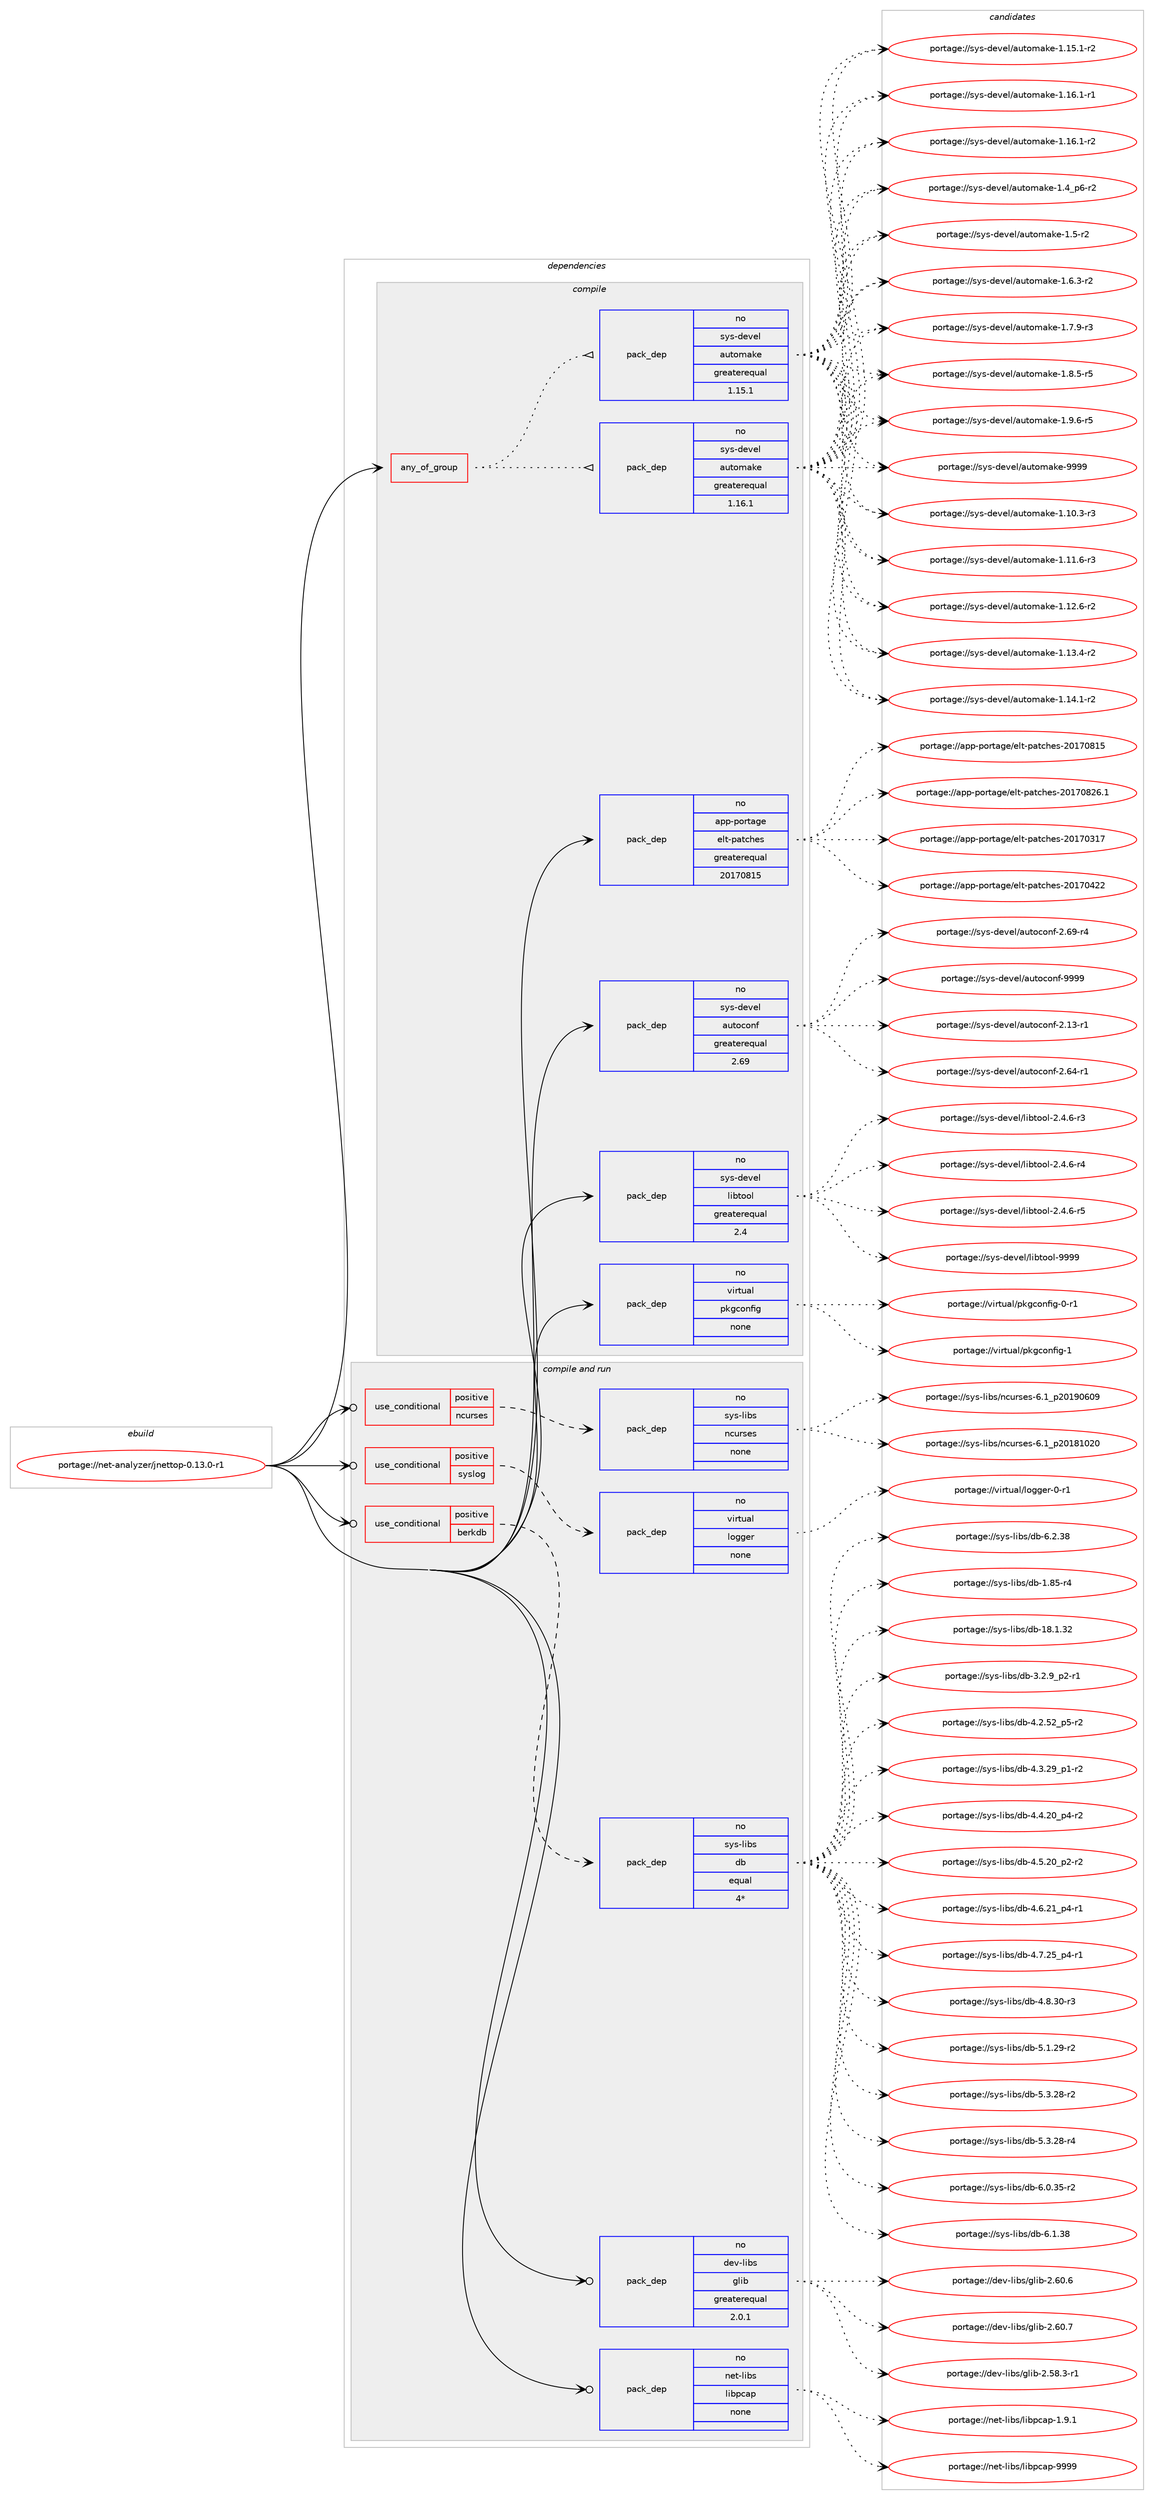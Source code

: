 digraph prolog {

# *************
# Graph options
# *************

newrank=true;
concentrate=true;
compound=true;
graph [rankdir=LR,fontname=Helvetica,fontsize=10,ranksep=1.5];#, ranksep=2.5, nodesep=0.2];
edge  [arrowhead=vee];
node  [fontname=Helvetica,fontsize=10];

# **********
# The ebuild
# **********

subgraph cluster_leftcol {
color=gray;
rank=same;
label=<<i>ebuild</i>>;
id [label="portage://net-analyzer/jnettop-0.13.0-r1", color=red, width=4, href="../net-analyzer/jnettop-0.13.0-r1.svg"];
}

# ****************
# The dependencies
# ****************

subgraph cluster_midcol {
color=gray;
label=<<i>dependencies</i>>;
subgraph cluster_compile {
fillcolor="#eeeeee";
style=filled;
label=<<i>compile</i>>;
subgraph any5529 {
dependency345844 [label=<<TABLE BORDER="0" CELLBORDER="1" CELLSPACING="0" CELLPADDING="4"><TR><TD CELLPADDING="10">any_of_group</TD></TR></TABLE>>, shape=none, color=red];subgraph pack253887 {
dependency345845 [label=<<TABLE BORDER="0" CELLBORDER="1" CELLSPACING="0" CELLPADDING="4" WIDTH="220"><TR><TD ROWSPAN="6" CELLPADDING="30">pack_dep</TD></TR><TR><TD WIDTH="110">no</TD></TR><TR><TD>sys-devel</TD></TR><TR><TD>automake</TD></TR><TR><TD>greaterequal</TD></TR><TR><TD>1.16.1</TD></TR></TABLE>>, shape=none, color=blue];
}
dependency345844:e -> dependency345845:w [weight=20,style="dotted",arrowhead="oinv"];
subgraph pack253888 {
dependency345846 [label=<<TABLE BORDER="0" CELLBORDER="1" CELLSPACING="0" CELLPADDING="4" WIDTH="220"><TR><TD ROWSPAN="6" CELLPADDING="30">pack_dep</TD></TR><TR><TD WIDTH="110">no</TD></TR><TR><TD>sys-devel</TD></TR><TR><TD>automake</TD></TR><TR><TD>greaterequal</TD></TR><TR><TD>1.15.1</TD></TR></TABLE>>, shape=none, color=blue];
}
dependency345844:e -> dependency345846:w [weight=20,style="dotted",arrowhead="oinv"];
}
id:e -> dependency345844:w [weight=20,style="solid",arrowhead="vee"];
subgraph pack253889 {
dependency345847 [label=<<TABLE BORDER="0" CELLBORDER="1" CELLSPACING="0" CELLPADDING="4" WIDTH="220"><TR><TD ROWSPAN="6" CELLPADDING="30">pack_dep</TD></TR><TR><TD WIDTH="110">no</TD></TR><TR><TD>app-portage</TD></TR><TR><TD>elt-patches</TD></TR><TR><TD>greaterequal</TD></TR><TR><TD>20170815</TD></TR></TABLE>>, shape=none, color=blue];
}
id:e -> dependency345847:w [weight=20,style="solid",arrowhead="vee"];
subgraph pack253890 {
dependency345848 [label=<<TABLE BORDER="0" CELLBORDER="1" CELLSPACING="0" CELLPADDING="4" WIDTH="220"><TR><TD ROWSPAN="6" CELLPADDING="30">pack_dep</TD></TR><TR><TD WIDTH="110">no</TD></TR><TR><TD>sys-devel</TD></TR><TR><TD>autoconf</TD></TR><TR><TD>greaterequal</TD></TR><TR><TD>2.69</TD></TR></TABLE>>, shape=none, color=blue];
}
id:e -> dependency345848:w [weight=20,style="solid",arrowhead="vee"];
subgraph pack253891 {
dependency345849 [label=<<TABLE BORDER="0" CELLBORDER="1" CELLSPACING="0" CELLPADDING="4" WIDTH="220"><TR><TD ROWSPAN="6" CELLPADDING="30">pack_dep</TD></TR><TR><TD WIDTH="110">no</TD></TR><TR><TD>sys-devel</TD></TR><TR><TD>libtool</TD></TR><TR><TD>greaterequal</TD></TR><TR><TD>2.4</TD></TR></TABLE>>, shape=none, color=blue];
}
id:e -> dependency345849:w [weight=20,style="solid",arrowhead="vee"];
subgraph pack253892 {
dependency345850 [label=<<TABLE BORDER="0" CELLBORDER="1" CELLSPACING="0" CELLPADDING="4" WIDTH="220"><TR><TD ROWSPAN="6" CELLPADDING="30">pack_dep</TD></TR><TR><TD WIDTH="110">no</TD></TR><TR><TD>virtual</TD></TR><TR><TD>pkgconfig</TD></TR><TR><TD>none</TD></TR><TR><TD></TD></TR></TABLE>>, shape=none, color=blue];
}
id:e -> dependency345850:w [weight=20,style="solid",arrowhead="vee"];
}
subgraph cluster_compileandrun {
fillcolor="#eeeeee";
style=filled;
label=<<i>compile and run</i>>;
subgraph cond86283 {
dependency345851 [label=<<TABLE BORDER="0" CELLBORDER="1" CELLSPACING="0" CELLPADDING="4"><TR><TD ROWSPAN="3" CELLPADDING="10">use_conditional</TD></TR><TR><TD>positive</TD></TR><TR><TD>berkdb</TD></TR></TABLE>>, shape=none, color=red];
subgraph pack253893 {
dependency345852 [label=<<TABLE BORDER="0" CELLBORDER="1" CELLSPACING="0" CELLPADDING="4" WIDTH="220"><TR><TD ROWSPAN="6" CELLPADDING="30">pack_dep</TD></TR><TR><TD WIDTH="110">no</TD></TR><TR><TD>sys-libs</TD></TR><TR><TD>db</TD></TR><TR><TD>equal</TD></TR><TR><TD>4*</TD></TR></TABLE>>, shape=none, color=blue];
}
dependency345851:e -> dependency345852:w [weight=20,style="dashed",arrowhead="vee"];
}
id:e -> dependency345851:w [weight=20,style="solid",arrowhead="odotvee"];
subgraph cond86284 {
dependency345853 [label=<<TABLE BORDER="0" CELLBORDER="1" CELLSPACING="0" CELLPADDING="4"><TR><TD ROWSPAN="3" CELLPADDING="10">use_conditional</TD></TR><TR><TD>positive</TD></TR><TR><TD>ncurses</TD></TR></TABLE>>, shape=none, color=red];
subgraph pack253894 {
dependency345854 [label=<<TABLE BORDER="0" CELLBORDER="1" CELLSPACING="0" CELLPADDING="4" WIDTH="220"><TR><TD ROWSPAN="6" CELLPADDING="30">pack_dep</TD></TR><TR><TD WIDTH="110">no</TD></TR><TR><TD>sys-libs</TD></TR><TR><TD>ncurses</TD></TR><TR><TD>none</TD></TR><TR><TD></TD></TR></TABLE>>, shape=none, color=blue];
}
dependency345853:e -> dependency345854:w [weight=20,style="dashed",arrowhead="vee"];
}
id:e -> dependency345853:w [weight=20,style="solid",arrowhead="odotvee"];
subgraph cond86285 {
dependency345855 [label=<<TABLE BORDER="0" CELLBORDER="1" CELLSPACING="0" CELLPADDING="4"><TR><TD ROWSPAN="3" CELLPADDING="10">use_conditional</TD></TR><TR><TD>positive</TD></TR><TR><TD>syslog</TD></TR></TABLE>>, shape=none, color=red];
subgraph pack253895 {
dependency345856 [label=<<TABLE BORDER="0" CELLBORDER="1" CELLSPACING="0" CELLPADDING="4" WIDTH="220"><TR><TD ROWSPAN="6" CELLPADDING="30">pack_dep</TD></TR><TR><TD WIDTH="110">no</TD></TR><TR><TD>virtual</TD></TR><TR><TD>logger</TD></TR><TR><TD>none</TD></TR><TR><TD></TD></TR></TABLE>>, shape=none, color=blue];
}
dependency345855:e -> dependency345856:w [weight=20,style="dashed",arrowhead="vee"];
}
id:e -> dependency345855:w [weight=20,style="solid",arrowhead="odotvee"];
subgraph pack253896 {
dependency345857 [label=<<TABLE BORDER="0" CELLBORDER="1" CELLSPACING="0" CELLPADDING="4" WIDTH="220"><TR><TD ROWSPAN="6" CELLPADDING="30">pack_dep</TD></TR><TR><TD WIDTH="110">no</TD></TR><TR><TD>dev-libs</TD></TR><TR><TD>glib</TD></TR><TR><TD>greaterequal</TD></TR><TR><TD>2.0.1</TD></TR></TABLE>>, shape=none, color=blue];
}
id:e -> dependency345857:w [weight=20,style="solid",arrowhead="odotvee"];
subgraph pack253897 {
dependency345858 [label=<<TABLE BORDER="0" CELLBORDER="1" CELLSPACING="0" CELLPADDING="4" WIDTH="220"><TR><TD ROWSPAN="6" CELLPADDING="30">pack_dep</TD></TR><TR><TD WIDTH="110">no</TD></TR><TR><TD>net-libs</TD></TR><TR><TD>libpcap</TD></TR><TR><TD>none</TD></TR><TR><TD></TD></TR></TABLE>>, shape=none, color=blue];
}
id:e -> dependency345858:w [weight=20,style="solid",arrowhead="odotvee"];
}
subgraph cluster_run {
fillcolor="#eeeeee";
style=filled;
label=<<i>run</i>>;
}
}

# **************
# The candidates
# **************

subgraph cluster_choices {
rank=same;
color=gray;
label=<<i>candidates</i>>;

subgraph choice253887 {
color=black;
nodesep=1;
choiceportage11512111545100101118101108479711711611110997107101454946494846514511451 [label="portage://sys-devel/automake-1.10.3-r3", color=red, width=4,href="../sys-devel/automake-1.10.3-r3.svg"];
choiceportage11512111545100101118101108479711711611110997107101454946494946544511451 [label="portage://sys-devel/automake-1.11.6-r3", color=red, width=4,href="../sys-devel/automake-1.11.6-r3.svg"];
choiceportage11512111545100101118101108479711711611110997107101454946495046544511450 [label="portage://sys-devel/automake-1.12.6-r2", color=red, width=4,href="../sys-devel/automake-1.12.6-r2.svg"];
choiceportage11512111545100101118101108479711711611110997107101454946495146524511450 [label="portage://sys-devel/automake-1.13.4-r2", color=red, width=4,href="../sys-devel/automake-1.13.4-r2.svg"];
choiceportage11512111545100101118101108479711711611110997107101454946495246494511450 [label="portage://sys-devel/automake-1.14.1-r2", color=red, width=4,href="../sys-devel/automake-1.14.1-r2.svg"];
choiceportage11512111545100101118101108479711711611110997107101454946495346494511450 [label="portage://sys-devel/automake-1.15.1-r2", color=red, width=4,href="../sys-devel/automake-1.15.1-r2.svg"];
choiceportage11512111545100101118101108479711711611110997107101454946495446494511449 [label="portage://sys-devel/automake-1.16.1-r1", color=red, width=4,href="../sys-devel/automake-1.16.1-r1.svg"];
choiceportage11512111545100101118101108479711711611110997107101454946495446494511450 [label="portage://sys-devel/automake-1.16.1-r2", color=red, width=4,href="../sys-devel/automake-1.16.1-r2.svg"];
choiceportage115121115451001011181011084797117116111109971071014549465295112544511450 [label="portage://sys-devel/automake-1.4_p6-r2", color=red, width=4,href="../sys-devel/automake-1.4_p6-r2.svg"];
choiceportage11512111545100101118101108479711711611110997107101454946534511450 [label="portage://sys-devel/automake-1.5-r2", color=red, width=4,href="../sys-devel/automake-1.5-r2.svg"];
choiceportage115121115451001011181011084797117116111109971071014549465446514511450 [label="portage://sys-devel/automake-1.6.3-r2", color=red, width=4,href="../sys-devel/automake-1.6.3-r2.svg"];
choiceportage115121115451001011181011084797117116111109971071014549465546574511451 [label="portage://sys-devel/automake-1.7.9-r3", color=red, width=4,href="../sys-devel/automake-1.7.9-r3.svg"];
choiceportage115121115451001011181011084797117116111109971071014549465646534511453 [label="portage://sys-devel/automake-1.8.5-r5", color=red, width=4,href="../sys-devel/automake-1.8.5-r5.svg"];
choiceportage115121115451001011181011084797117116111109971071014549465746544511453 [label="portage://sys-devel/automake-1.9.6-r5", color=red, width=4,href="../sys-devel/automake-1.9.6-r5.svg"];
choiceportage115121115451001011181011084797117116111109971071014557575757 [label="portage://sys-devel/automake-9999", color=red, width=4,href="../sys-devel/automake-9999.svg"];
dependency345845:e -> choiceportage11512111545100101118101108479711711611110997107101454946494846514511451:w [style=dotted,weight="100"];
dependency345845:e -> choiceportage11512111545100101118101108479711711611110997107101454946494946544511451:w [style=dotted,weight="100"];
dependency345845:e -> choiceportage11512111545100101118101108479711711611110997107101454946495046544511450:w [style=dotted,weight="100"];
dependency345845:e -> choiceportage11512111545100101118101108479711711611110997107101454946495146524511450:w [style=dotted,weight="100"];
dependency345845:e -> choiceportage11512111545100101118101108479711711611110997107101454946495246494511450:w [style=dotted,weight="100"];
dependency345845:e -> choiceportage11512111545100101118101108479711711611110997107101454946495346494511450:w [style=dotted,weight="100"];
dependency345845:e -> choiceportage11512111545100101118101108479711711611110997107101454946495446494511449:w [style=dotted,weight="100"];
dependency345845:e -> choiceportage11512111545100101118101108479711711611110997107101454946495446494511450:w [style=dotted,weight="100"];
dependency345845:e -> choiceportage115121115451001011181011084797117116111109971071014549465295112544511450:w [style=dotted,weight="100"];
dependency345845:e -> choiceportage11512111545100101118101108479711711611110997107101454946534511450:w [style=dotted,weight="100"];
dependency345845:e -> choiceportage115121115451001011181011084797117116111109971071014549465446514511450:w [style=dotted,weight="100"];
dependency345845:e -> choiceportage115121115451001011181011084797117116111109971071014549465546574511451:w [style=dotted,weight="100"];
dependency345845:e -> choiceportage115121115451001011181011084797117116111109971071014549465646534511453:w [style=dotted,weight="100"];
dependency345845:e -> choiceportage115121115451001011181011084797117116111109971071014549465746544511453:w [style=dotted,weight="100"];
dependency345845:e -> choiceportage115121115451001011181011084797117116111109971071014557575757:w [style=dotted,weight="100"];
}
subgraph choice253888 {
color=black;
nodesep=1;
choiceportage11512111545100101118101108479711711611110997107101454946494846514511451 [label="portage://sys-devel/automake-1.10.3-r3", color=red, width=4,href="../sys-devel/automake-1.10.3-r3.svg"];
choiceportage11512111545100101118101108479711711611110997107101454946494946544511451 [label="portage://sys-devel/automake-1.11.6-r3", color=red, width=4,href="../sys-devel/automake-1.11.6-r3.svg"];
choiceportage11512111545100101118101108479711711611110997107101454946495046544511450 [label="portage://sys-devel/automake-1.12.6-r2", color=red, width=4,href="../sys-devel/automake-1.12.6-r2.svg"];
choiceportage11512111545100101118101108479711711611110997107101454946495146524511450 [label="portage://sys-devel/automake-1.13.4-r2", color=red, width=4,href="../sys-devel/automake-1.13.4-r2.svg"];
choiceportage11512111545100101118101108479711711611110997107101454946495246494511450 [label="portage://sys-devel/automake-1.14.1-r2", color=red, width=4,href="../sys-devel/automake-1.14.1-r2.svg"];
choiceportage11512111545100101118101108479711711611110997107101454946495346494511450 [label="portage://sys-devel/automake-1.15.1-r2", color=red, width=4,href="../sys-devel/automake-1.15.1-r2.svg"];
choiceportage11512111545100101118101108479711711611110997107101454946495446494511449 [label="portage://sys-devel/automake-1.16.1-r1", color=red, width=4,href="../sys-devel/automake-1.16.1-r1.svg"];
choiceportage11512111545100101118101108479711711611110997107101454946495446494511450 [label="portage://sys-devel/automake-1.16.1-r2", color=red, width=4,href="../sys-devel/automake-1.16.1-r2.svg"];
choiceportage115121115451001011181011084797117116111109971071014549465295112544511450 [label="portage://sys-devel/automake-1.4_p6-r2", color=red, width=4,href="../sys-devel/automake-1.4_p6-r2.svg"];
choiceportage11512111545100101118101108479711711611110997107101454946534511450 [label="portage://sys-devel/automake-1.5-r2", color=red, width=4,href="../sys-devel/automake-1.5-r2.svg"];
choiceportage115121115451001011181011084797117116111109971071014549465446514511450 [label="portage://sys-devel/automake-1.6.3-r2", color=red, width=4,href="../sys-devel/automake-1.6.3-r2.svg"];
choiceportage115121115451001011181011084797117116111109971071014549465546574511451 [label="portage://sys-devel/automake-1.7.9-r3", color=red, width=4,href="../sys-devel/automake-1.7.9-r3.svg"];
choiceportage115121115451001011181011084797117116111109971071014549465646534511453 [label="portage://sys-devel/automake-1.8.5-r5", color=red, width=4,href="../sys-devel/automake-1.8.5-r5.svg"];
choiceportage115121115451001011181011084797117116111109971071014549465746544511453 [label="portage://sys-devel/automake-1.9.6-r5", color=red, width=4,href="../sys-devel/automake-1.9.6-r5.svg"];
choiceportage115121115451001011181011084797117116111109971071014557575757 [label="portage://sys-devel/automake-9999", color=red, width=4,href="../sys-devel/automake-9999.svg"];
dependency345846:e -> choiceportage11512111545100101118101108479711711611110997107101454946494846514511451:w [style=dotted,weight="100"];
dependency345846:e -> choiceportage11512111545100101118101108479711711611110997107101454946494946544511451:w [style=dotted,weight="100"];
dependency345846:e -> choiceportage11512111545100101118101108479711711611110997107101454946495046544511450:w [style=dotted,weight="100"];
dependency345846:e -> choiceportage11512111545100101118101108479711711611110997107101454946495146524511450:w [style=dotted,weight="100"];
dependency345846:e -> choiceportage11512111545100101118101108479711711611110997107101454946495246494511450:w [style=dotted,weight="100"];
dependency345846:e -> choiceportage11512111545100101118101108479711711611110997107101454946495346494511450:w [style=dotted,weight="100"];
dependency345846:e -> choiceportage11512111545100101118101108479711711611110997107101454946495446494511449:w [style=dotted,weight="100"];
dependency345846:e -> choiceportage11512111545100101118101108479711711611110997107101454946495446494511450:w [style=dotted,weight="100"];
dependency345846:e -> choiceportage115121115451001011181011084797117116111109971071014549465295112544511450:w [style=dotted,weight="100"];
dependency345846:e -> choiceportage11512111545100101118101108479711711611110997107101454946534511450:w [style=dotted,weight="100"];
dependency345846:e -> choiceportage115121115451001011181011084797117116111109971071014549465446514511450:w [style=dotted,weight="100"];
dependency345846:e -> choiceportage115121115451001011181011084797117116111109971071014549465546574511451:w [style=dotted,weight="100"];
dependency345846:e -> choiceportage115121115451001011181011084797117116111109971071014549465646534511453:w [style=dotted,weight="100"];
dependency345846:e -> choiceportage115121115451001011181011084797117116111109971071014549465746544511453:w [style=dotted,weight="100"];
dependency345846:e -> choiceportage115121115451001011181011084797117116111109971071014557575757:w [style=dotted,weight="100"];
}
subgraph choice253889 {
color=black;
nodesep=1;
choiceportage97112112451121111141169710310147101108116451129711699104101115455048495548514955 [label="portage://app-portage/elt-patches-20170317", color=red, width=4,href="../app-portage/elt-patches-20170317.svg"];
choiceportage97112112451121111141169710310147101108116451129711699104101115455048495548525050 [label="portage://app-portage/elt-patches-20170422", color=red, width=4,href="../app-portage/elt-patches-20170422.svg"];
choiceportage97112112451121111141169710310147101108116451129711699104101115455048495548564953 [label="portage://app-portage/elt-patches-20170815", color=red, width=4,href="../app-portage/elt-patches-20170815.svg"];
choiceportage971121124511211111411697103101471011081164511297116991041011154550484955485650544649 [label="portage://app-portage/elt-patches-20170826.1", color=red, width=4,href="../app-portage/elt-patches-20170826.1.svg"];
dependency345847:e -> choiceportage97112112451121111141169710310147101108116451129711699104101115455048495548514955:w [style=dotted,weight="100"];
dependency345847:e -> choiceportage97112112451121111141169710310147101108116451129711699104101115455048495548525050:w [style=dotted,weight="100"];
dependency345847:e -> choiceportage97112112451121111141169710310147101108116451129711699104101115455048495548564953:w [style=dotted,weight="100"];
dependency345847:e -> choiceportage971121124511211111411697103101471011081164511297116991041011154550484955485650544649:w [style=dotted,weight="100"];
}
subgraph choice253890 {
color=black;
nodesep=1;
choiceportage1151211154510010111810110847971171161119911111010245504649514511449 [label="portage://sys-devel/autoconf-2.13-r1", color=red, width=4,href="../sys-devel/autoconf-2.13-r1.svg"];
choiceportage1151211154510010111810110847971171161119911111010245504654524511449 [label="portage://sys-devel/autoconf-2.64-r1", color=red, width=4,href="../sys-devel/autoconf-2.64-r1.svg"];
choiceportage1151211154510010111810110847971171161119911111010245504654574511452 [label="portage://sys-devel/autoconf-2.69-r4", color=red, width=4,href="../sys-devel/autoconf-2.69-r4.svg"];
choiceportage115121115451001011181011084797117116111991111101024557575757 [label="portage://sys-devel/autoconf-9999", color=red, width=4,href="../sys-devel/autoconf-9999.svg"];
dependency345848:e -> choiceportage1151211154510010111810110847971171161119911111010245504649514511449:w [style=dotted,weight="100"];
dependency345848:e -> choiceportage1151211154510010111810110847971171161119911111010245504654524511449:w [style=dotted,weight="100"];
dependency345848:e -> choiceportage1151211154510010111810110847971171161119911111010245504654574511452:w [style=dotted,weight="100"];
dependency345848:e -> choiceportage115121115451001011181011084797117116111991111101024557575757:w [style=dotted,weight="100"];
}
subgraph choice253891 {
color=black;
nodesep=1;
choiceportage1151211154510010111810110847108105981161111111084550465246544511451 [label="portage://sys-devel/libtool-2.4.6-r3", color=red, width=4,href="../sys-devel/libtool-2.4.6-r3.svg"];
choiceportage1151211154510010111810110847108105981161111111084550465246544511452 [label="portage://sys-devel/libtool-2.4.6-r4", color=red, width=4,href="../sys-devel/libtool-2.4.6-r4.svg"];
choiceportage1151211154510010111810110847108105981161111111084550465246544511453 [label="portage://sys-devel/libtool-2.4.6-r5", color=red, width=4,href="../sys-devel/libtool-2.4.6-r5.svg"];
choiceportage1151211154510010111810110847108105981161111111084557575757 [label="portage://sys-devel/libtool-9999", color=red, width=4,href="../sys-devel/libtool-9999.svg"];
dependency345849:e -> choiceportage1151211154510010111810110847108105981161111111084550465246544511451:w [style=dotted,weight="100"];
dependency345849:e -> choiceportage1151211154510010111810110847108105981161111111084550465246544511452:w [style=dotted,weight="100"];
dependency345849:e -> choiceportage1151211154510010111810110847108105981161111111084550465246544511453:w [style=dotted,weight="100"];
dependency345849:e -> choiceportage1151211154510010111810110847108105981161111111084557575757:w [style=dotted,weight="100"];
}
subgraph choice253892 {
color=black;
nodesep=1;
choiceportage11810511411611797108471121071039911111010210510345484511449 [label="portage://virtual/pkgconfig-0-r1", color=red, width=4,href="../virtual/pkgconfig-0-r1.svg"];
choiceportage1181051141161179710847112107103991111101021051034549 [label="portage://virtual/pkgconfig-1", color=red, width=4,href="../virtual/pkgconfig-1.svg"];
dependency345850:e -> choiceportage11810511411611797108471121071039911111010210510345484511449:w [style=dotted,weight="100"];
dependency345850:e -> choiceportage1181051141161179710847112107103991111101021051034549:w [style=dotted,weight="100"];
}
subgraph choice253893 {
color=black;
nodesep=1;
choiceportage1151211154510810598115471009845494656534511452 [label="portage://sys-libs/db-1.85-r4", color=red, width=4,href="../sys-libs/db-1.85-r4.svg"];
choiceportage115121115451081059811547100984549564649465150 [label="portage://sys-libs/db-18.1.32", color=red, width=4,href="../sys-libs/db-18.1.32.svg"];
choiceportage1151211154510810598115471009845514650465795112504511449 [label="portage://sys-libs/db-3.2.9_p2-r1", color=red, width=4,href="../sys-libs/db-3.2.9_p2-r1.svg"];
choiceportage115121115451081059811547100984552465046535095112534511450 [label="portage://sys-libs/db-4.2.52_p5-r2", color=red, width=4,href="../sys-libs/db-4.2.52_p5-r2.svg"];
choiceportage115121115451081059811547100984552465146505795112494511450 [label="portage://sys-libs/db-4.3.29_p1-r2", color=red, width=4,href="../sys-libs/db-4.3.29_p1-r2.svg"];
choiceportage115121115451081059811547100984552465246504895112524511450 [label="portage://sys-libs/db-4.4.20_p4-r2", color=red, width=4,href="../sys-libs/db-4.4.20_p4-r2.svg"];
choiceportage115121115451081059811547100984552465346504895112504511450 [label="portage://sys-libs/db-4.5.20_p2-r2", color=red, width=4,href="../sys-libs/db-4.5.20_p2-r2.svg"];
choiceportage115121115451081059811547100984552465446504995112524511449 [label="portage://sys-libs/db-4.6.21_p4-r1", color=red, width=4,href="../sys-libs/db-4.6.21_p4-r1.svg"];
choiceportage115121115451081059811547100984552465546505395112524511449 [label="portage://sys-libs/db-4.7.25_p4-r1", color=red, width=4,href="../sys-libs/db-4.7.25_p4-r1.svg"];
choiceportage11512111545108105981154710098455246564651484511451 [label="portage://sys-libs/db-4.8.30-r3", color=red, width=4,href="../sys-libs/db-4.8.30-r3.svg"];
choiceportage11512111545108105981154710098455346494650574511450 [label="portage://sys-libs/db-5.1.29-r2", color=red, width=4,href="../sys-libs/db-5.1.29-r2.svg"];
choiceportage11512111545108105981154710098455346514650564511450 [label="portage://sys-libs/db-5.3.28-r2", color=red, width=4,href="../sys-libs/db-5.3.28-r2.svg"];
choiceportage11512111545108105981154710098455346514650564511452 [label="portage://sys-libs/db-5.3.28-r4", color=red, width=4,href="../sys-libs/db-5.3.28-r4.svg"];
choiceportage11512111545108105981154710098455446484651534511450 [label="portage://sys-libs/db-6.0.35-r2", color=red, width=4,href="../sys-libs/db-6.0.35-r2.svg"];
choiceportage1151211154510810598115471009845544649465156 [label="portage://sys-libs/db-6.1.38", color=red, width=4,href="../sys-libs/db-6.1.38.svg"];
choiceportage1151211154510810598115471009845544650465156 [label="portage://sys-libs/db-6.2.38", color=red, width=4,href="../sys-libs/db-6.2.38.svg"];
dependency345852:e -> choiceportage1151211154510810598115471009845494656534511452:w [style=dotted,weight="100"];
dependency345852:e -> choiceportage115121115451081059811547100984549564649465150:w [style=dotted,weight="100"];
dependency345852:e -> choiceportage1151211154510810598115471009845514650465795112504511449:w [style=dotted,weight="100"];
dependency345852:e -> choiceportage115121115451081059811547100984552465046535095112534511450:w [style=dotted,weight="100"];
dependency345852:e -> choiceportage115121115451081059811547100984552465146505795112494511450:w [style=dotted,weight="100"];
dependency345852:e -> choiceportage115121115451081059811547100984552465246504895112524511450:w [style=dotted,weight="100"];
dependency345852:e -> choiceportage115121115451081059811547100984552465346504895112504511450:w [style=dotted,weight="100"];
dependency345852:e -> choiceportage115121115451081059811547100984552465446504995112524511449:w [style=dotted,weight="100"];
dependency345852:e -> choiceportage115121115451081059811547100984552465546505395112524511449:w [style=dotted,weight="100"];
dependency345852:e -> choiceportage11512111545108105981154710098455246564651484511451:w [style=dotted,weight="100"];
dependency345852:e -> choiceportage11512111545108105981154710098455346494650574511450:w [style=dotted,weight="100"];
dependency345852:e -> choiceportage11512111545108105981154710098455346514650564511450:w [style=dotted,weight="100"];
dependency345852:e -> choiceportage11512111545108105981154710098455346514650564511452:w [style=dotted,weight="100"];
dependency345852:e -> choiceportage11512111545108105981154710098455446484651534511450:w [style=dotted,weight="100"];
dependency345852:e -> choiceportage1151211154510810598115471009845544649465156:w [style=dotted,weight="100"];
dependency345852:e -> choiceportage1151211154510810598115471009845544650465156:w [style=dotted,weight="100"];
}
subgraph choice253894 {
color=black;
nodesep=1;
choiceportage1151211154510810598115471109911711411510111545544649951125048495649485048 [label="portage://sys-libs/ncurses-6.1_p20181020", color=red, width=4,href="../sys-libs/ncurses-6.1_p20181020.svg"];
choiceportage1151211154510810598115471109911711411510111545544649951125048495748544857 [label="portage://sys-libs/ncurses-6.1_p20190609", color=red, width=4,href="../sys-libs/ncurses-6.1_p20190609.svg"];
dependency345854:e -> choiceportage1151211154510810598115471109911711411510111545544649951125048495649485048:w [style=dotted,weight="100"];
dependency345854:e -> choiceportage1151211154510810598115471109911711411510111545544649951125048495748544857:w [style=dotted,weight="100"];
}
subgraph choice253895 {
color=black;
nodesep=1;
choiceportage118105114116117971084710811110310310111445484511449 [label="portage://virtual/logger-0-r1", color=red, width=4,href="../virtual/logger-0-r1.svg"];
dependency345856:e -> choiceportage118105114116117971084710811110310310111445484511449:w [style=dotted,weight="100"];
}
subgraph choice253896 {
color=black;
nodesep=1;
choiceportage10010111845108105981154710310810598455046535646514511449 [label="portage://dev-libs/glib-2.58.3-r1", color=red, width=4,href="../dev-libs/glib-2.58.3-r1.svg"];
choiceportage1001011184510810598115471031081059845504654484654 [label="portage://dev-libs/glib-2.60.6", color=red, width=4,href="../dev-libs/glib-2.60.6.svg"];
choiceportage1001011184510810598115471031081059845504654484655 [label="portage://dev-libs/glib-2.60.7", color=red, width=4,href="../dev-libs/glib-2.60.7.svg"];
dependency345857:e -> choiceportage10010111845108105981154710310810598455046535646514511449:w [style=dotted,weight="100"];
dependency345857:e -> choiceportage1001011184510810598115471031081059845504654484654:w [style=dotted,weight="100"];
dependency345857:e -> choiceportage1001011184510810598115471031081059845504654484655:w [style=dotted,weight="100"];
}
subgraph choice253897 {
color=black;
nodesep=1;
choiceportage110101116451081059811547108105981129997112454946574649 [label="portage://net-libs/libpcap-1.9.1", color=red, width=4,href="../net-libs/libpcap-1.9.1.svg"];
choiceportage1101011164510810598115471081059811299971124557575757 [label="portage://net-libs/libpcap-9999", color=red, width=4,href="../net-libs/libpcap-9999.svg"];
dependency345858:e -> choiceportage110101116451081059811547108105981129997112454946574649:w [style=dotted,weight="100"];
dependency345858:e -> choiceportage1101011164510810598115471081059811299971124557575757:w [style=dotted,weight="100"];
}
}

}
